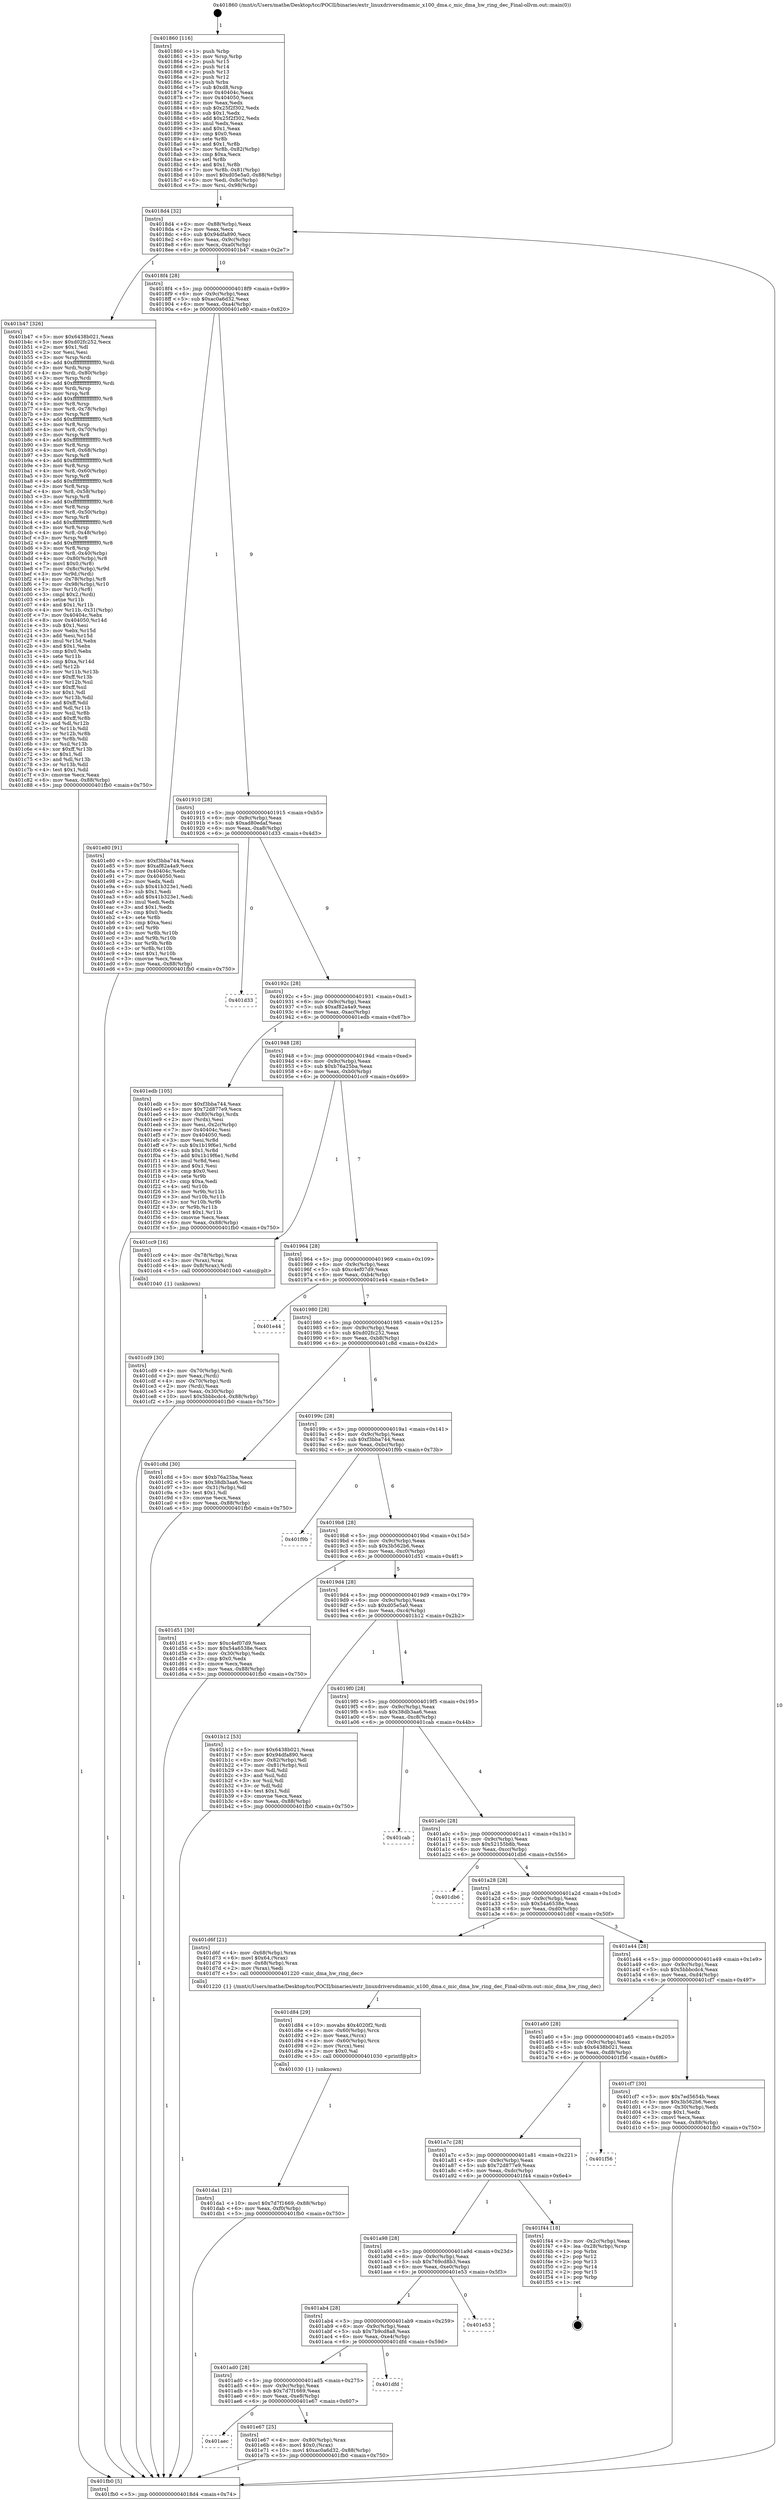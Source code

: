 digraph "0x401860" {
  label = "0x401860 (/mnt/c/Users/mathe/Desktop/tcc/POCII/binaries/extr_linuxdriversdmamic_x100_dma.c_mic_dma_hw_ring_dec_Final-ollvm.out::main(0))"
  labelloc = "t"
  node[shape=record]

  Entry [label="",width=0.3,height=0.3,shape=circle,fillcolor=black,style=filled]
  "0x4018d4" [label="{
     0x4018d4 [32]\l
     | [instrs]\l
     &nbsp;&nbsp;0x4018d4 \<+6\>: mov -0x88(%rbp),%eax\l
     &nbsp;&nbsp;0x4018da \<+2\>: mov %eax,%ecx\l
     &nbsp;&nbsp;0x4018dc \<+6\>: sub $0x94dfa890,%ecx\l
     &nbsp;&nbsp;0x4018e2 \<+6\>: mov %eax,-0x9c(%rbp)\l
     &nbsp;&nbsp;0x4018e8 \<+6\>: mov %ecx,-0xa0(%rbp)\l
     &nbsp;&nbsp;0x4018ee \<+6\>: je 0000000000401b47 \<main+0x2e7\>\l
  }"]
  "0x401b47" [label="{
     0x401b47 [326]\l
     | [instrs]\l
     &nbsp;&nbsp;0x401b47 \<+5\>: mov $0x6438b021,%eax\l
     &nbsp;&nbsp;0x401b4c \<+5\>: mov $0xd02fc252,%ecx\l
     &nbsp;&nbsp;0x401b51 \<+2\>: mov $0x1,%dl\l
     &nbsp;&nbsp;0x401b53 \<+2\>: xor %esi,%esi\l
     &nbsp;&nbsp;0x401b55 \<+3\>: mov %rsp,%rdi\l
     &nbsp;&nbsp;0x401b58 \<+4\>: add $0xfffffffffffffff0,%rdi\l
     &nbsp;&nbsp;0x401b5c \<+3\>: mov %rdi,%rsp\l
     &nbsp;&nbsp;0x401b5f \<+4\>: mov %rdi,-0x80(%rbp)\l
     &nbsp;&nbsp;0x401b63 \<+3\>: mov %rsp,%rdi\l
     &nbsp;&nbsp;0x401b66 \<+4\>: add $0xfffffffffffffff0,%rdi\l
     &nbsp;&nbsp;0x401b6a \<+3\>: mov %rdi,%rsp\l
     &nbsp;&nbsp;0x401b6d \<+3\>: mov %rsp,%r8\l
     &nbsp;&nbsp;0x401b70 \<+4\>: add $0xfffffffffffffff0,%r8\l
     &nbsp;&nbsp;0x401b74 \<+3\>: mov %r8,%rsp\l
     &nbsp;&nbsp;0x401b77 \<+4\>: mov %r8,-0x78(%rbp)\l
     &nbsp;&nbsp;0x401b7b \<+3\>: mov %rsp,%r8\l
     &nbsp;&nbsp;0x401b7e \<+4\>: add $0xfffffffffffffff0,%r8\l
     &nbsp;&nbsp;0x401b82 \<+3\>: mov %r8,%rsp\l
     &nbsp;&nbsp;0x401b85 \<+4\>: mov %r8,-0x70(%rbp)\l
     &nbsp;&nbsp;0x401b89 \<+3\>: mov %rsp,%r8\l
     &nbsp;&nbsp;0x401b8c \<+4\>: add $0xfffffffffffffff0,%r8\l
     &nbsp;&nbsp;0x401b90 \<+3\>: mov %r8,%rsp\l
     &nbsp;&nbsp;0x401b93 \<+4\>: mov %r8,-0x68(%rbp)\l
     &nbsp;&nbsp;0x401b97 \<+3\>: mov %rsp,%r8\l
     &nbsp;&nbsp;0x401b9a \<+4\>: add $0xfffffffffffffff0,%r8\l
     &nbsp;&nbsp;0x401b9e \<+3\>: mov %r8,%rsp\l
     &nbsp;&nbsp;0x401ba1 \<+4\>: mov %r8,-0x60(%rbp)\l
     &nbsp;&nbsp;0x401ba5 \<+3\>: mov %rsp,%r8\l
     &nbsp;&nbsp;0x401ba8 \<+4\>: add $0xfffffffffffffff0,%r8\l
     &nbsp;&nbsp;0x401bac \<+3\>: mov %r8,%rsp\l
     &nbsp;&nbsp;0x401baf \<+4\>: mov %r8,-0x58(%rbp)\l
     &nbsp;&nbsp;0x401bb3 \<+3\>: mov %rsp,%r8\l
     &nbsp;&nbsp;0x401bb6 \<+4\>: add $0xfffffffffffffff0,%r8\l
     &nbsp;&nbsp;0x401bba \<+3\>: mov %r8,%rsp\l
     &nbsp;&nbsp;0x401bbd \<+4\>: mov %r8,-0x50(%rbp)\l
     &nbsp;&nbsp;0x401bc1 \<+3\>: mov %rsp,%r8\l
     &nbsp;&nbsp;0x401bc4 \<+4\>: add $0xfffffffffffffff0,%r8\l
     &nbsp;&nbsp;0x401bc8 \<+3\>: mov %r8,%rsp\l
     &nbsp;&nbsp;0x401bcb \<+4\>: mov %r8,-0x48(%rbp)\l
     &nbsp;&nbsp;0x401bcf \<+3\>: mov %rsp,%r8\l
     &nbsp;&nbsp;0x401bd2 \<+4\>: add $0xfffffffffffffff0,%r8\l
     &nbsp;&nbsp;0x401bd6 \<+3\>: mov %r8,%rsp\l
     &nbsp;&nbsp;0x401bd9 \<+4\>: mov %r8,-0x40(%rbp)\l
     &nbsp;&nbsp;0x401bdd \<+4\>: mov -0x80(%rbp),%r8\l
     &nbsp;&nbsp;0x401be1 \<+7\>: movl $0x0,(%r8)\l
     &nbsp;&nbsp;0x401be8 \<+7\>: mov -0x8c(%rbp),%r9d\l
     &nbsp;&nbsp;0x401bef \<+3\>: mov %r9d,(%rdi)\l
     &nbsp;&nbsp;0x401bf2 \<+4\>: mov -0x78(%rbp),%r8\l
     &nbsp;&nbsp;0x401bf6 \<+7\>: mov -0x98(%rbp),%r10\l
     &nbsp;&nbsp;0x401bfd \<+3\>: mov %r10,(%r8)\l
     &nbsp;&nbsp;0x401c00 \<+3\>: cmpl $0x2,(%rdi)\l
     &nbsp;&nbsp;0x401c03 \<+4\>: setne %r11b\l
     &nbsp;&nbsp;0x401c07 \<+4\>: and $0x1,%r11b\l
     &nbsp;&nbsp;0x401c0b \<+4\>: mov %r11b,-0x31(%rbp)\l
     &nbsp;&nbsp;0x401c0f \<+7\>: mov 0x40404c,%ebx\l
     &nbsp;&nbsp;0x401c16 \<+8\>: mov 0x404050,%r14d\l
     &nbsp;&nbsp;0x401c1e \<+3\>: sub $0x1,%esi\l
     &nbsp;&nbsp;0x401c21 \<+3\>: mov %ebx,%r15d\l
     &nbsp;&nbsp;0x401c24 \<+3\>: add %esi,%r15d\l
     &nbsp;&nbsp;0x401c27 \<+4\>: imul %r15d,%ebx\l
     &nbsp;&nbsp;0x401c2b \<+3\>: and $0x1,%ebx\l
     &nbsp;&nbsp;0x401c2e \<+3\>: cmp $0x0,%ebx\l
     &nbsp;&nbsp;0x401c31 \<+4\>: sete %r11b\l
     &nbsp;&nbsp;0x401c35 \<+4\>: cmp $0xa,%r14d\l
     &nbsp;&nbsp;0x401c39 \<+4\>: setl %r12b\l
     &nbsp;&nbsp;0x401c3d \<+3\>: mov %r11b,%r13b\l
     &nbsp;&nbsp;0x401c40 \<+4\>: xor $0xff,%r13b\l
     &nbsp;&nbsp;0x401c44 \<+3\>: mov %r12b,%sil\l
     &nbsp;&nbsp;0x401c47 \<+4\>: xor $0xff,%sil\l
     &nbsp;&nbsp;0x401c4b \<+3\>: xor $0x1,%dl\l
     &nbsp;&nbsp;0x401c4e \<+3\>: mov %r13b,%dil\l
     &nbsp;&nbsp;0x401c51 \<+4\>: and $0xff,%dil\l
     &nbsp;&nbsp;0x401c55 \<+3\>: and %dl,%r11b\l
     &nbsp;&nbsp;0x401c58 \<+3\>: mov %sil,%r8b\l
     &nbsp;&nbsp;0x401c5b \<+4\>: and $0xff,%r8b\l
     &nbsp;&nbsp;0x401c5f \<+3\>: and %dl,%r12b\l
     &nbsp;&nbsp;0x401c62 \<+3\>: or %r11b,%dil\l
     &nbsp;&nbsp;0x401c65 \<+3\>: or %r12b,%r8b\l
     &nbsp;&nbsp;0x401c68 \<+3\>: xor %r8b,%dil\l
     &nbsp;&nbsp;0x401c6b \<+3\>: or %sil,%r13b\l
     &nbsp;&nbsp;0x401c6e \<+4\>: xor $0xff,%r13b\l
     &nbsp;&nbsp;0x401c72 \<+3\>: or $0x1,%dl\l
     &nbsp;&nbsp;0x401c75 \<+3\>: and %dl,%r13b\l
     &nbsp;&nbsp;0x401c78 \<+3\>: or %r13b,%dil\l
     &nbsp;&nbsp;0x401c7b \<+4\>: test $0x1,%dil\l
     &nbsp;&nbsp;0x401c7f \<+3\>: cmovne %ecx,%eax\l
     &nbsp;&nbsp;0x401c82 \<+6\>: mov %eax,-0x88(%rbp)\l
     &nbsp;&nbsp;0x401c88 \<+5\>: jmp 0000000000401fb0 \<main+0x750\>\l
  }"]
  "0x4018f4" [label="{
     0x4018f4 [28]\l
     | [instrs]\l
     &nbsp;&nbsp;0x4018f4 \<+5\>: jmp 00000000004018f9 \<main+0x99\>\l
     &nbsp;&nbsp;0x4018f9 \<+6\>: mov -0x9c(%rbp),%eax\l
     &nbsp;&nbsp;0x4018ff \<+5\>: sub $0xac0a6d32,%eax\l
     &nbsp;&nbsp;0x401904 \<+6\>: mov %eax,-0xa4(%rbp)\l
     &nbsp;&nbsp;0x40190a \<+6\>: je 0000000000401e80 \<main+0x620\>\l
  }"]
  Exit [label="",width=0.3,height=0.3,shape=circle,fillcolor=black,style=filled,peripheries=2]
  "0x401e80" [label="{
     0x401e80 [91]\l
     | [instrs]\l
     &nbsp;&nbsp;0x401e80 \<+5\>: mov $0xf3bba744,%eax\l
     &nbsp;&nbsp;0x401e85 \<+5\>: mov $0xaf82a4a9,%ecx\l
     &nbsp;&nbsp;0x401e8a \<+7\>: mov 0x40404c,%edx\l
     &nbsp;&nbsp;0x401e91 \<+7\>: mov 0x404050,%esi\l
     &nbsp;&nbsp;0x401e98 \<+2\>: mov %edx,%edi\l
     &nbsp;&nbsp;0x401e9a \<+6\>: sub $0x41b323e1,%edi\l
     &nbsp;&nbsp;0x401ea0 \<+3\>: sub $0x1,%edi\l
     &nbsp;&nbsp;0x401ea3 \<+6\>: add $0x41b323e1,%edi\l
     &nbsp;&nbsp;0x401ea9 \<+3\>: imul %edi,%edx\l
     &nbsp;&nbsp;0x401eac \<+3\>: and $0x1,%edx\l
     &nbsp;&nbsp;0x401eaf \<+3\>: cmp $0x0,%edx\l
     &nbsp;&nbsp;0x401eb2 \<+4\>: sete %r8b\l
     &nbsp;&nbsp;0x401eb6 \<+3\>: cmp $0xa,%esi\l
     &nbsp;&nbsp;0x401eb9 \<+4\>: setl %r9b\l
     &nbsp;&nbsp;0x401ebd \<+3\>: mov %r8b,%r10b\l
     &nbsp;&nbsp;0x401ec0 \<+3\>: and %r9b,%r10b\l
     &nbsp;&nbsp;0x401ec3 \<+3\>: xor %r9b,%r8b\l
     &nbsp;&nbsp;0x401ec6 \<+3\>: or %r8b,%r10b\l
     &nbsp;&nbsp;0x401ec9 \<+4\>: test $0x1,%r10b\l
     &nbsp;&nbsp;0x401ecd \<+3\>: cmovne %ecx,%eax\l
     &nbsp;&nbsp;0x401ed0 \<+6\>: mov %eax,-0x88(%rbp)\l
     &nbsp;&nbsp;0x401ed6 \<+5\>: jmp 0000000000401fb0 \<main+0x750\>\l
  }"]
  "0x401910" [label="{
     0x401910 [28]\l
     | [instrs]\l
     &nbsp;&nbsp;0x401910 \<+5\>: jmp 0000000000401915 \<main+0xb5\>\l
     &nbsp;&nbsp;0x401915 \<+6\>: mov -0x9c(%rbp),%eax\l
     &nbsp;&nbsp;0x40191b \<+5\>: sub $0xad80edaf,%eax\l
     &nbsp;&nbsp;0x401920 \<+6\>: mov %eax,-0xa8(%rbp)\l
     &nbsp;&nbsp;0x401926 \<+6\>: je 0000000000401d33 \<main+0x4d3\>\l
  }"]
  "0x401aec" [label="{
     0x401aec\l
  }", style=dashed]
  "0x401d33" [label="{
     0x401d33\l
  }", style=dashed]
  "0x40192c" [label="{
     0x40192c [28]\l
     | [instrs]\l
     &nbsp;&nbsp;0x40192c \<+5\>: jmp 0000000000401931 \<main+0xd1\>\l
     &nbsp;&nbsp;0x401931 \<+6\>: mov -0x9c(%rbp),%eax\l
     &nbsp;&nbsp;0x401937 \<+5\>: sub $0xaf82a4a9,%eax\l
     &nbsp;&nbsp;0x40193c \<+6\>: mov %eax,-0xac(%rbp)\l
     &nbsp;&nbsp;0x401942 \<+6\>: je 0000000000401edb \<main+0x67b\>\l
  }"]
  "0x401e67" [label="{
     0x401e67 [25]\l
     | [instrs]\l
     &nbsp;&nbsp;0x401e67 \<+4\>: mov -0x80(%rbp),%rax\l
     &nbsp;&nbsp;0x401e6b \<+6\>: movl $0x0,(%rax)\l
     &nbsp;&nbsp;0x401e71 \<+10\>: movl $0xac0a6d32,-0x88(%rbp)\l
     &nbsp;&nbsp;0x401e7b \<+5\>: jmp 0000000000401fb0 \<main+0x750\>\l
  }"]
  "0x401edb" [label="{
     0x401edb [105]\l
     | [instrs]\l
     &nbsp;&nbsp;0x401edb \<+5\>: mov $0xf3bba744,%eax\l
     &nbsp;&nbsp;0x401ee0 \<+5\>: mov $0x72d877e9,%ecx\l
     &nbsp;&nbsp;0x401ee5 \<+4\>: mov -0x80(%rbp),%rdx\l
     &nbsp;&nbsp;0x401ee9 \<+2\>: mov (%rdx),%esi\l
     &nbsp;&nbsp;0x401eeb \<+3\>: mov %esi,-0x2c(%rbp)\l
     &nbsp;&nbsp;0x401eee \<+7\>: mov 0x40404c,%esi\l
     &nbsp;&nbsp;0x401ef5 \<+7\>: mov 0x404050,%edi\l
     &nbsp;&nbsp;0x401efc \<+3\>: mov %esi,%r8d\l
     &nbsp;&nbsp;0x401eff \<+7\>: sub $0x1b19f6e1,%r8d\l
     &nbsp;&nbsp;0x401f06 \<+4\>: sub $0x1,%r8d\l
     &nbsp;&nbsp;0x401f0a \<+7\>: add $0x1b19f6e1,%r8d\l
     &nbsp;&nbsp;0x401f11 \<+4\>: imul %r8d,%esi\l
     &nbsp;&nbsp;0x401f15 \<+3\>: and $0x1,%esi\l
     &nbsp;&nbsp;0x401f18 \<+3\>: cmp $0x0,%esi\l
     &nbsp;&nbsp;0x401f1b \<+4\>: sete %r9b\l
     &nbsp;&nbsp;0x401f1f \<+3\>: cmp $0xa,%edi\l
     &nbsp;&nbsp;0x401f22 \<+4\>: setl %r10b\l
     &nbsp;&nbsp;0x401f26 \<+3\>: mov %r9b,%r11b\l
     &nbsp;&nbsp;0x401f29 \<+3\>: and %r10b,%r11b\l
     &nbsp;&nbsp;0x401f2c \<+3\>: xor %r10b,%r9b\l
     &nbsp;&nbsp;0x401f2f \<+3\>: or %r9b,%r11b\l
     &nbsp;&nbsp;0x401f32 \<+4\>: test $0x1,%r11b\l
     &nbsp;&nbsp;0x401f36 \<+3\>: cmovne %ecx,%eax\l
     &nbsp;&nbsp;0x401f39 \<+6\>: mov %eax,-0x88(%rbp)\l
     &nbsp;&nbsp;0x401f3f \<+5\>: jmp 0000000000401fb0 \<main+0x750\>\l
  }"]
  "0x401948" [label="{
     0x401948 [28]\l
     | [instrs]\l
     &nbsp;&nbsp;0x401948 \<+5\>: jmp 000000000040194d \<main+0xed\>\l
     &nbsp;&nbsp;0x40194d \<+6\>: mov -0x9c(%rbp),%eax\l
     &nbsp;&nbsp;0x401953 \<+5\>: sub $0xb76a25ba,%eax\l
     &nbsp;&nbsp;0x401958 \<+6\>: mov %eax,-0xb0(%rbp)\l
     &nbsp;&nbsp;0x40195e \<+6\>: je 0000000000401cc9 \<main+0x469\>\l
  }"]
  "0x401ad0" [label="{
     0x401ad0 [28]\l
     | [instrs]\l
     &nbsp;&nbsp;0x401ad0 \<+5\>: jmp 0000000000401ad5 \<main+0x275\>\l
     &nbsp;&nbsp;0x401ad5 \<+6\>: mov -0x9c(%rbp),%eax\l
     &nbsp;&nbsp;0x401adb \<+5\>: sub $0x7d7f1669,%eax\l
     &nbsp;&nbsp;0x401ae0 \<+6\>: mov %eax,-0xe8(%rbp)\l
     &nbsp;&nbsp;0x401ae6 \<+6\>: je 0000000000401e67 \<main+0x607\>\l
  }"]
  "0x401cc9" [label="{
     0x401cc9 [16]\l
     | [instrs]\l
     &nbsp;&nbsp;0x401cc9 \<+4\>: mov -0x78(%rbp),%rax\l
     &nbsp;&nbsp;0x401ccd \<+3\>: mov (%rax),%rax\l
     &nbsp;&nbsp;0x401cd0 \<+4\>: mov 0x8(%rax),%rdi\l
     &nbsp;&nbsp;0x401cd4 \<+5\>: call 0000000000401040 \<atoi@plt\>\l
     | [calls]\l
     &nbsp;&nbsp;0x401040 \{1\} (unknown)\l
  }"]
  "0x401964" [label="{
     0x401964 [28]\l
     | [instrs]\l
     &nbsp;&nbsp;0x401964 \<+5\>: jmp 0000000000401969 \<main+0x109\>\l
     &nbsp;&nbsp;0x401969 \<+6\>: mov -0x9c(%rbp),%eax\l
     &nbsp;&nbsp;0x40196f \<+5\>: sub $0xc4ef07d9,%eax\l
     &nbsp;&nbsp;0x401974 \<+6\>: mov %eax,-0xb4(%rbp)\l
     &nbsp;&nbsp;0x40197a \<+6\>: je 0000000000401e44 \<main+0x5e4\>\l
  }"]
  "0x401dfd" [label="{
     0x401dfd\l
  }", style=dashed]
  "0x401e44" [label="{
     0x401e44\l
  }", style=dashed]
  "0x401980" [label="{
     0x401980 [28]\l
     | [instrs]\l
     &nbsp;&nbsp;0x401980 \<+5\>: jmp 0000000000401985 \<main+0x125\>\l
     &nbsp;&nbsp;0x401985 \<+6\>: mov -0x9c(%rbp),%eax\l
     &nbsp;&nbsp;0x40198b \<+5\>: sub $0xd02fc252,%eax\l
     &nbsp;&nbsp;0x401990 \<+6\>: mov %eax,-0xb8(%rbp)\l
     &nbsp;&nbsp;0x401996 \<+6\>: je 0000000000401c8d \<main+0x42d\>\l
  }"]
  "0x401ab4" [label="{
     0x401ab4 [28]\l
     | [instrs]\l
     &nbsp;&nbsp;0x401ab4 \<+5\>: jmp 0000000000401ab9 \<main+0x259\>\l
     &nbsp;&nbsp;0x401ab9 \<+6\>: mov -0x9c(%rbp),%eax\l
     &nbsp;&nbsp;0x401abf \<+5\>: sub $0x7b9cd8a8,%eax\l
     &nbsp;&nbsp;0x401ac4 \<+6\>: mov %eax,-0xe4(%rbp)\l
     &nbsp;&nbsp;0x401aca \<+6\>: je 0000000000401dfd \<main+0x59d\>\l
  }"]
  "0x401c8d" [label="{
     0x401c8d [30]\l
     | [instrs]\l
     &nbsp;&nbsp;0x401c8d \<+5\>: mov $0xb76a25ba,%eax\l
     &nbsp;&nbsp;0x401c92 \<+5\>: mov $0x38db3aa6,%ecx\l
     &nbsp;&nbsp;0x401c97 \<+3\>: mov -0x31(%rbp),%dl\l
     &nbsp;&nbsp;0x401c9a \<+3\>: test $0x1,%dl\l
     &nbsp;&nbsp;0x401c9d \<+3\>: cmovne %ecx,%eax\l
     &nbsp;&nbsp;0x401ca0 \<+6\>: mov %eax,-0x88(%rbp)\l
     &nbsp;&nbsp;0x401ca6 \<+5\>: jmp 0000000000401fb0 \<main+0x750\>\l
  }"]
  "0x40199c" [label="{
     0x40199c [28]\l
     | [instrs]\l
     &nbsp;&nbsp;0x40199c \<+5\>: jmp 00000000004019a1 \<main+0x141\>\l
     &nbsp;&nbsp;0x4019a1 \<+6\>: mov -0x9c(%rbp),%eax\l
     &nbsp;&nbsp;0x4019a7 \<+5\>: sub $0xf3bba744,%eax\l
     &nbsp;&nbsp;0x4019ac \<+6\>: mov %eax,-0xbc(%rbp)\l
     &nbsp;&nbsp;0x4019b2 \<+6\>: je 0000000000401f9b \<main+0x73b\>\l
  }"]
  "0x401e53" [label="{
     0x401e53\l
  }", style=dashed]
  "0x401f9b" [label="{
     0x401f9b\l
  }", style=dashed]
  "0x4019b8" [label="{
     0x4019b8 [28]\l
     | [instrs]\l
     &nbsp;&nbsp;0x4019b8 \<+5\>: jmp 00000000004019bd \<main+0x15d\>\l
     &nbsp;&nbsp;0x4019bd \<+6\>: mov -0x9c(%rbp),%eax\l
     &nbsp;&nbsp;0x4019c3 \<+5\>: sub $0x3b562b6,%eax\l
     &nbsp;&nbsp;0x4019c8 \<+6\>: mov %eax,-0xc0(%rbp)\l
     &nbsp;&nbsp;0x4019ce \<+6\>: je 0000000000401d51 \<main+0x4f1\>\l
  }"]
  "0x401a98" [label="{
     0x401a98 [28]\l
     | [instrs]\l
     &nbsp;&nbsp;0x401a98 \<+5\>: jmp 0000000000401a9d \<main+0x23d\>\l
     &nbsp;&nbsp;0x401a9d \<+6\>: mov -0x9c(%rbp),%eax\l
     &nbsp;&nbsp;0x401aa3 \<+5\>: sub $0x769cd8b3,%eax\l
     &nbsp;&nbsp;0x401aa8 \<+6\>: mov %eax,-0xe0(%rbp)\l
     &nbsp;&nbsp;0x401aae \<+6\>: je 0000000000401e53 \<main+0x5f3\>\l
  }"]
  "0x401d51" [label="{
     0x401d51 [30]\l
     | [instrs]\l
     &nbsp;&nbsp;0x401d51 \<+5\>: mov $0xc4ef07d9,%eax\l
     &nbsp;&nbsp;0x401d56 \<+5\>: mov $0x54a6538e,%ecx\l
     &nbsp;&nbsp;0x401d5b \<+3\>: mov -0x30(%rbp),%edx\l
     &nbsp;&nbsp;0x401d5e \<+3\>: cmp $0x0,%edx\l
     &nbsp;&nbsp;0x401d61 \<+3\>: cmove %ecx,%eax\l
     &nbsp;&nbsp;0x401d64 \<+6\>: mov %eax,-0x88(%rbp)\l
     &nbsp;&nbsp;0x401d6a \<+5\>: jmp 0000000000401fb0 \<main+0x750\>\l
  }"]
  "0x4019d4" [label="{
     0x4019d4 [28]\l
     | [instrs]\l
     &nbsp;&nbsp;0x4019d4 \<+5\>: jmp 00000000004019d9 \<main+0x179\>\l
     &nbsp;&nbsp;0x4019d9 \<+6\>: mov -0x9c(%rbp),%eax\l
     &nbsp;&nbsp;0x4019df \<+5\>: sub $0xd05e5a0,%eax\l
     &nbsp;&nbsp;0x4019e4 \<+6\>: mov %eax,-0xc4(%rbp)\l
     &nbsp;&nbsp;0x4019ea \<+6\>: je 0000000000401b12 \<main+0x2b2\>\l
  }"]
  "0x401f44" [label="{
     0x401f44 [18]\l
     | [instrs]\l
     &nbsp;&nbsp;0x401f44 \<+3\>: mov -0x2c(%rbp),%eax\l
     &nbsp;&nbsp;0x401f47 \<+4\>: lea -0x28(%rbp),%rsp\l
     &nbsp;&nbsp;0x401f4b \<+1\>: pop %rbx\l
     &nbsp;&nbsp;0x401f4c \<+2\>: pop %r12\l
     &nbsp;&nbsp;0x401f4e \<+2\>: pop %r13\l
     &nbsp;&nbsp;0x401f50 \<+2\>: pop %r14\l
     &nbsp;&nbsp;0x401f52 \<+2\>: pop %r15\l
     &nbsp;&nbsp;0x401f54 \<+1\>: pop %rbp\l
     &nbsp;&nbsp;0x401f55 \<+1\>: ret\l
  }"]
  "0x401b12" [label="{
     0x401b12 [53]\l
     | [instrs]\l
     &nbsp;&nbsp;0x401b12 \<+5\>: mov $0x6438b021,%eax\l
     &nbsp;&nbsp;0x401b17 \<+5\>: mov $0x94dfa890,%ecx\l
     &nbsp;&nbsp;0x401b1c \<+6\>: mov -0x82(%rbp),%dl\l
     &nbsp;&nbsp;0x401b22 \<+7\>: mov -0x81(%rbp),%sil\l
     &nbsp;&nbsp;0x401b29 \<+3\>: mov %dl,%dil\l
     &nbsp;&nbsp;0x401b2c \<+3\>: and %sil,%dil\l
     &nbsp;&nbsp;0x401b2f \<+3\>: xor %sil,%dl\l
     &nbsp;&nbsp;0x401b32 \<+3\>: or %dl,%dil\l
     &nbsp;&nbsp;0x401b35 \<+4\>: test $0x1,%dil\l
     &nbsp;&nbsp;0x401b39 \<+3\>: cmovne %ecx,%eax\l
     &nbsp;&nbsp;0x401b3c \<+6\>: mov %eax,-0x88(%rbp)\l
     &nbsp;&nbsp;0x401b42 \<+5\>: jmp 0000000000401fb0 \<main+0x750\>\l
  }"]
  "0x4019f0" [label="{
     0x4019f0 [28]\l
     | [instrs]\l
     &nbsp;&nbsp;0x4019f0 \<+5\>: jmp 00000000004019f5 \<main+0x195\>\l
     &nbsp;&nbsp;0x4019f5 \<+6\>: mov -0x9c(%rbp),%eax\l
     &nbsp;&nbsp;0x4019fb \<+5\>: sub $0x38db3aa6,%eax\l
     &nbsp;&nbsp;0x401a00 \<+6\>: mov %eax,-0xc8(%rbp)\l
     &nbsp;&nbsp;0x401a06 \<+6\>: je 0000000000401cab \<main+0x44b\>\l
  }"]
  "0x401fb0" [label="{
     0x401fb0 [5]\l
     | [instrs]\l
     &nbsp;&nbsp;0x401fb0 \<+5\>: jmp 00000000004018d4 \<main+0x74\>\l
  }"]
  "0x401860" [label="{
     0x401860 [116]\l
     | [instrs]\l
     &nbsp;&nbsp;0x401860 \<+1\>: push %rbp\l
     &nbsp;&nbsp;0x401861 \<+3\>: mov %rsp,%rbp\l
     &nbsp;&nbsp;0x401864 \<+2\>: push %r15\l
     &nbsp;&nbsp;0x401866 \<+2\>: push %r14\l
     &nbsp;&nbsp;0x401868 \<+2\>: push %r13\l
     &nbsp;&nbsp;0x40186a \<+2\>: push %r12\l
     &nbsp;&nbsp;0x40186c \<+1\>: push %rbx\l
     &nbsp;&nbsp;0x40186d \<+7\>: sub $0xd8,%rsp\l
     &nbsp;&nbsp;0x401874 \<+7\>: mov 0x40404c,%eax\l
     &nbsp;&nbsp;0x40187b \<+7\>: mov 0x404050,%ecx\l
     &nbsp;&nbsp;0x401882 \<+2\>: mov %eax,%edx\l
     &nbsp;&nbsp;0x401884 \<+6\>: sub $0x25f2f302,%edx\l
     &nbsp;&nbsp;0x40188a \<+3\>: sub $0x1,%edx\l
     &nbsp;&nbsp;0x40188d \<+6\>: add $0x25f2f302,%edx\l
     &nbsp;&nbsp;0x401893 \<+3\>: imul %edx,%eax\l
     &nbsp;&nbsp;0x401896 \<+3\>: and $0x1,%eax\l
     &nbsp;&nbsp;0x401899 \<+3\>: cmp $0x0,%eax\l
     &nbsp;&nbsp;0x40189c \<+4\>: sete %r8b\l
     &nbsp;&nbsp;0x4018a0 \<+4\>: and $0x1,%r8b\l
     &nbsp;&nbsp;0x4018a4 \<+7\>: mov %r8b,-0x82(%rbp)\l
     &nbsp;&nbsp;0x4018ab \<+3\>: cmp $0xa,%ecx\l
     &nbsp;&nbsp;0x4018ae \<+4\>: setl %r8b\l
     &nbsp;&nbsp;0x4018b2 \<+4\>: and $0x1,%r8b\l
     &nbsp;&nbsp;0x4018b6 \<+7\>: mov %r8b,-0x81(%rbp)\l
     &nbsp;&nbsp;0x4018bd \<+10\>: movl $0xd05e5a0,-0x88(%rbp)\l
     &nbsp;&nbsp;0x4018c7 \<+6\>: mov %edi,-0x8c(%rbp)\l
     &nbsp;&nbsp;0x4018cd \<+7\>: mov %rsi,-0x98(%rbp)\l
  }"]
  "0x401a7c" [label="{
     0x401a7c [28]\l
     | [instrs]\l
     &nbsp;&nbsp;0x401a7c \<+5\>: jmp 0000000000401a81 \<main+0x221\>\l
     &nbsp;&nbsp;0x401a81 \<+6\>: mov -0x9c(%rbp),%eax\l
     &nbsp;&nbsp;0x401a87 \<+5\>: sub $0x72d877e9,%eax\l
     &nbsp;&nbsp;0x401a8c \<+6\>: mov %eax,-0xdc(%rbp)\l
     &nbsp;&nbsp;0x401a92 \<+6\>: je 0000000000401f44 \<main+0x6e4\>\l
  }"]
  "0x401cd9" [label="{
     0x401cd9 [30]\l
     | [instrs]\l
     &nbsp;&nbsp;0x401cd9 \<+4\>: mov -0x70(%rbp),%rdi\l
     &nbsp;&nbsp;0x401cdd \<+2\>: mov %eax,(%rdi)\l
     &nbsp;&nbsp;0x401cdf \<+4\>: mov -0x70(%rbp),%rdi\l
     &nbsp;&nbsp;0x401ce3 \<+2\>: mov (%rdi),%eax\l
     &nbsp;&nbsp;0x401ce5 \<+3\>: mov %eax,-0x30(%rbp)\l
     &nbsp;&nbsp;0x401ce8 \<+10\>: movl $0x5bbbcdc4,-0x88(%rbp)\l
     &nbsp;&nbsp;0x401cf2 \<+5\>: jmp 0000000000401fb0 \<main+0x750\>\l
  }"]
  "0x401f56" [label="{
     0x401f56\l
  }", style=dashed]
  "0x401cab" [label="{
     0x401cab\l
  }", style=dashed]
  "0x401a0c" [label="{
     0x401a0c [28]\l
     | [instrs]\l
     &nbsp;&nbsp;0x401a0c \<+5\>: jmp 0000000000401a11 \<main+0x1b1\>\l
     &nbsp;&nbsp;0x401a11 \<+6\>: mov -0x9c(%rbp),%eax\l
     &nbsp;&nbsp;0x401a17 \<+5\>: sub $0x52155b8b,%eax\l
     &nbsp;&nbsp;0x401a1c \<+6\>: mov %eax,-0xcc(%rbp)\l
     &nbsp;&nbsp;0x401a22 \<+6\>: je 0000000000401db6 \<main+0x556\>\l
  }"]
  "0x401da1" [label="{
     0x401da1 [21]\l
     | [instrs]\l
     &nbsp;&nbsp;0x401da1 \<+10\>: movl $0x7d7f1669,-0x88(%rbp)\l
     &nbsp;&nbsp;0x401dab \<+6\>: mov %eax,-0xf0(%rbp)\l
     &nbsp;&nbsp;0x401db1 \<+5\>: jmp 0000000000401fb0 \<main+0x750\>\l
  }"]
  "0x401db6" [label="{
     0x401db6\l
  }", style=dashed]
  "0x401a28" [label="{
     0x401a28 [28]\l
     | [instrs]\l
     &nbsp;&nbsp;0x401a28 \<+5\>: jmp 0000000000401a2d \<main+0x1cd\>\l
     &nbsp;&nbsp;0x401a2d \<+6\>: mov -0x9c(%rbp),%eax\l
     &nbsp;&nbsp;0x401a33 \<+5\>: sub $0x54a6538e,%eax\l
     &nbsp;&nbsp;0x401a38 \<+6\>: mov %eax,-0xd0(%rbp)\l
     &nbsp;&nbsp;0x401a3e \<+6\>: je 0000000000401d6f \<main+0x50f\>\l
  }"]
  "0x401d84" [label="{
     0x401d84 [29]\l
     | [instrs]\l
     &nbsp;&nbsp;0x401d84 \<+10\>: movabs $0x4020f2,%rdi\l
     &nbsp;&nbsp;0x401d8e \<+4\>: mov -0x60(%rbp),%rcx\l
     &nbsp;&nbsp;0x401d92 \<+2\>: mov %eax,(%rcx)\l
     &nbsp;&nbsp;0x401d94 \<+4\>: mov -0x60(%rbp),%rcx\l
     &nbsp;&nbsp;0x401d98 \<+2\>: mov (%rcx),%esi\l
     &nbsp;&nbsp;0x401d9a \<+2\>: mov $0x0,%al\l
     &nbsp;&nbsp;0x401d9c \<+5\>: call 0000000000401030 \<printf@plt\>\l
     | [calls]\l
     &nbsp;&nbsp;0x401030 \{1\} (unknown)\l
  }"]
  "0x401d6f" [label="{
     0x401d6f [21]\l
     | [instrs]\l
     &nbsp;&nbsp;0x401d6f \<+4\>: mov -0x68(%rbp),%rax\l
     &nbsp;&nbsp;0x401d73 \<+6\>: movl $0x64,(%rax)\l
     &nbsp;&nbsp;0x401d79 \<+4\>: mov -0x68(%rbp),%rax\l
     &nbsp;&nbsp;0x401d7d \<+2\>: mov (%rax),%edi\l
     &nbsp;&nbsp;0x401d7f \<+5\>: call 0000000000401220 \<mic_dma_hw_ring_dec\>\l
     | [calls]\l
     &nbsp;&nbsp;0x401220 \{1\} (/mnt/c/Users/mathe/Desktop/tcc/POCII/binaries/extr_linuxdriversdmamic_x100_dma.c_mic_dma_hw_ring_dec_Final-ollvm.out::mic_dma_hw_ring_dec)\l
  }"]
  "0x401a44" [label="{
     0x401a44 [28]\l
     | [instrs]\l
     &nbsp;&nbsp;0x401a44 \<+5\>: jmp 0000000000401a49 \<main+0x1e9\>\l
     &nbsp;&nbsp;0x401a49 \<+6\>: mov -0x9c(%rbp),%eax\l
     &nbsp;&nbsp;0x401a4f \<+5\>: sub $0x5bbbcdc4,%eax\l
     &nbsp;&nbsp;0x401a54 \<+6\>: mov %eax,-0xd4(%rbp)\l
     &nbsp;&nbsp;0x401a5a \<+6\>: je 0000000000401cf7 \<main+0x497\>\l
  }"]
  "0x401a60" [label="{
     0x401a60 [28]\l
     | [instrs]\l
     &nbsp;&nbsp;0x401a60 \<+5\>: jmp 0000000000401a65 \<main+0x205\>\l
     &nbsp;&nbsp;0x401a65 \<+6\>: mov -0x9c(%rbp),%eax\l
     &nbsp;&nbsp;0x401a6b \<+5\>: sub $0x6438b021,%eax\l
     &nbsp;&nbsp;0x401a70 \<+6\>: mov %eax,-0xd8(%rbp)\l
     &nbsp;&nbsp;0x401a76 \<+6\>: je 0000000000401f56 \<main+0x6f6\>\l
  }"]
  "0x401cf7" [label="{
     0x401cf7 [30]\l
     | [instrs]\l
     &nbsp;&nbsp;0x401cf7 \<+5\>: mov $0x7ed5654b,%eax\l
     &nbsp;&nbsp;0x401cfc \<+5\>: mov $0x3b562b6,%ecx\l
     &nbsp;&nbsp;0x401d01 \<+3\>: mov -0x30(%rbp),%edx\l
     &nbsp;&nbsp;0x401d04 \<+3\>: cmp $0x1,%edx\l
     &nbsp;&nbsp;0x401d07 \<+3\>: cmovl %ecx,%eax\l
     &nbsp;&nbsp;0x401d0a \<+6\>: mov %eax,-0x88(%rbp)\l
     &nbsp;&nbsp;0x401d10 \<+5\>: jmp 0000000000401fb0 \<main+0x750\>\l
  }"]
  Entry -> "0x401860" [label=" 1"]
  "0x4018d4" -> "0x401b47" [label=" 1"]
  "0x4018d4" -> "0x4018f4" [label=" 10"]
  "0x401f44" -> Exit [label=" 1"]
  "0x4018f4" -> "0x401e80" [label=" 1"]
  "0x4018f4" -> "0x401910" [label=" 9"]
  "0x401edb" -> "0x401fb0" [label=" 1"]
  "0x401910" -> "0x401d33" [label=" 0"]
  "0x401910" -> "0x40192c" [label=" 9"]
  "0x401e80" -> "0x401fb0" [label=" 1"]
  "0x40192c" -> "0x401edb" [label=" 1"]
  "0x40192c" -> "0x401948" [label=" 8"]
  "0x401e67" -> "0x401fb0" [label=" 1"]
  "0x401948" -> "0x401cc9" [label=" 1"]
  "0x401948" -> "0x401964" [label=" 7"]
  "0x401ad0" -> "0x401e67" [label=" 1"]
  "0x401964" -> "0x401e44" [label=" 0"]
  "0x401964" -> "0x401980" [label=" 7"]
  "0x401ad0" -> "0x401aec" [label=" 0"]
  "0x401980" -> "0x401c8d" [label=" 1"]
  "0x401980" -> "0x40199c" [label=" 6"]
  "0x401ab4" -> "0x401dfd" [label=" 0"]
  "0x40199c" -> "0x401f9b" [label=" 0"]
  "0x40199c" -> "0x4019b8" [label=" 6"]
  "0x401ab4" -> "0x401ad0" [label=" 1"]
  "0x4019b8" -> "0x401d51" [label=" 1"]
  "0x4019b8" -> "0x4019d4" [label=" 5"]
  "0x401a98" -> "0x401e53" [label=" 0"]
  "0x4019d4" -> "0x401b12" [label=" 1"]
  "0x4019d4" -> "0x4019f0" [label=" 4"]
  "0x401b12" -> "0x401fb0" [label=" 1"]
  "0x401860" -> "0x4018d4" [label=" 1"]
  "0x401fb0" -> "0x4018d4" [label=" 10"]
  "0x401a98" -> "0x401ab4" [label=" 1"]
  "0x401b47" -> "0x401fb0" [label=" 1"]
  "0x401c8d" -> "0x401fb0" [label=" 1"]
  "0x401cc9" -> "0x401cd9" [label=" 1"]
  "0x401cd9" -> "0x401fb0" [label=" 1"]
  "0x401a7c" -> "0x401f44" [label=" 1"]
  "0x4019f0" -> "0x401cab" [label=" 0"]
  "0x4019f0" -> "0x401a0c" [label=" 4"]
  "0x401a7c" -> "0x401a98" [label=" 1"]
  "0x401a0c" -> "0x401db6" [label=" 0"]
  "0x401a0c" -> "0x401a28" [label=" 4"]
  "0x401a60" -> "0x401f56" [label=" 0"]
  "0x401a28" -> "0x401d6f" [label=" 1"]
  "0x401a28" -> "0x401a44" [label=" 3"]
  "0x401a60" -> "0x401a7c" [label=" 2"]
  "0x401a44" -> "0x401cf7" [label=" 1"]
  "0x401a44" -> "0x401a60" [label=" 2"]
  "0x401cf7" -> "0x401fb0" [label=" 1"]
  "0x401d51" -> "0x401fb0" [label=" 1"]
  "0x401d6f" -> "0x401d84" [label=" 1"]
  "0x401d84" -> "0x401da1" [label=" 1"]
  "0x401da1" -> "0x401fb0" [label=" 1"]
}
